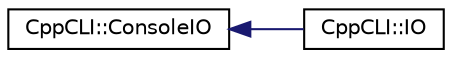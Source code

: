 digraph "Graphical Class Hierarchy"
{
 // LATEX_PDF_SIZE
  edge [fontname="Helvetica",fontsize="10",labelfontname="Helvetica",labelfontsize="10"];
  node [fontname="Helvetica",fontsize="10",shape=record];
  rankdir="LR";
  Node0 [label="CppCLI::ConsoleIO",height=0.2,width=0.4,color="black", fillcolor="white", style="filled",URL="$classCppCLI_1_1ConsoleIO.html",tooltip=" "];
  Node0 -> Node1 [dir="back",color="midnightblue",fontsize="10",style="solid",fontname="Helvetica"];
  Node1 [label="CppCLI::IO",height=0.2,width=0.4,color="black", fillcolor="white", style="filled",URL="$classCppCLI_1_1IO.html",tooltip=" "];
}
